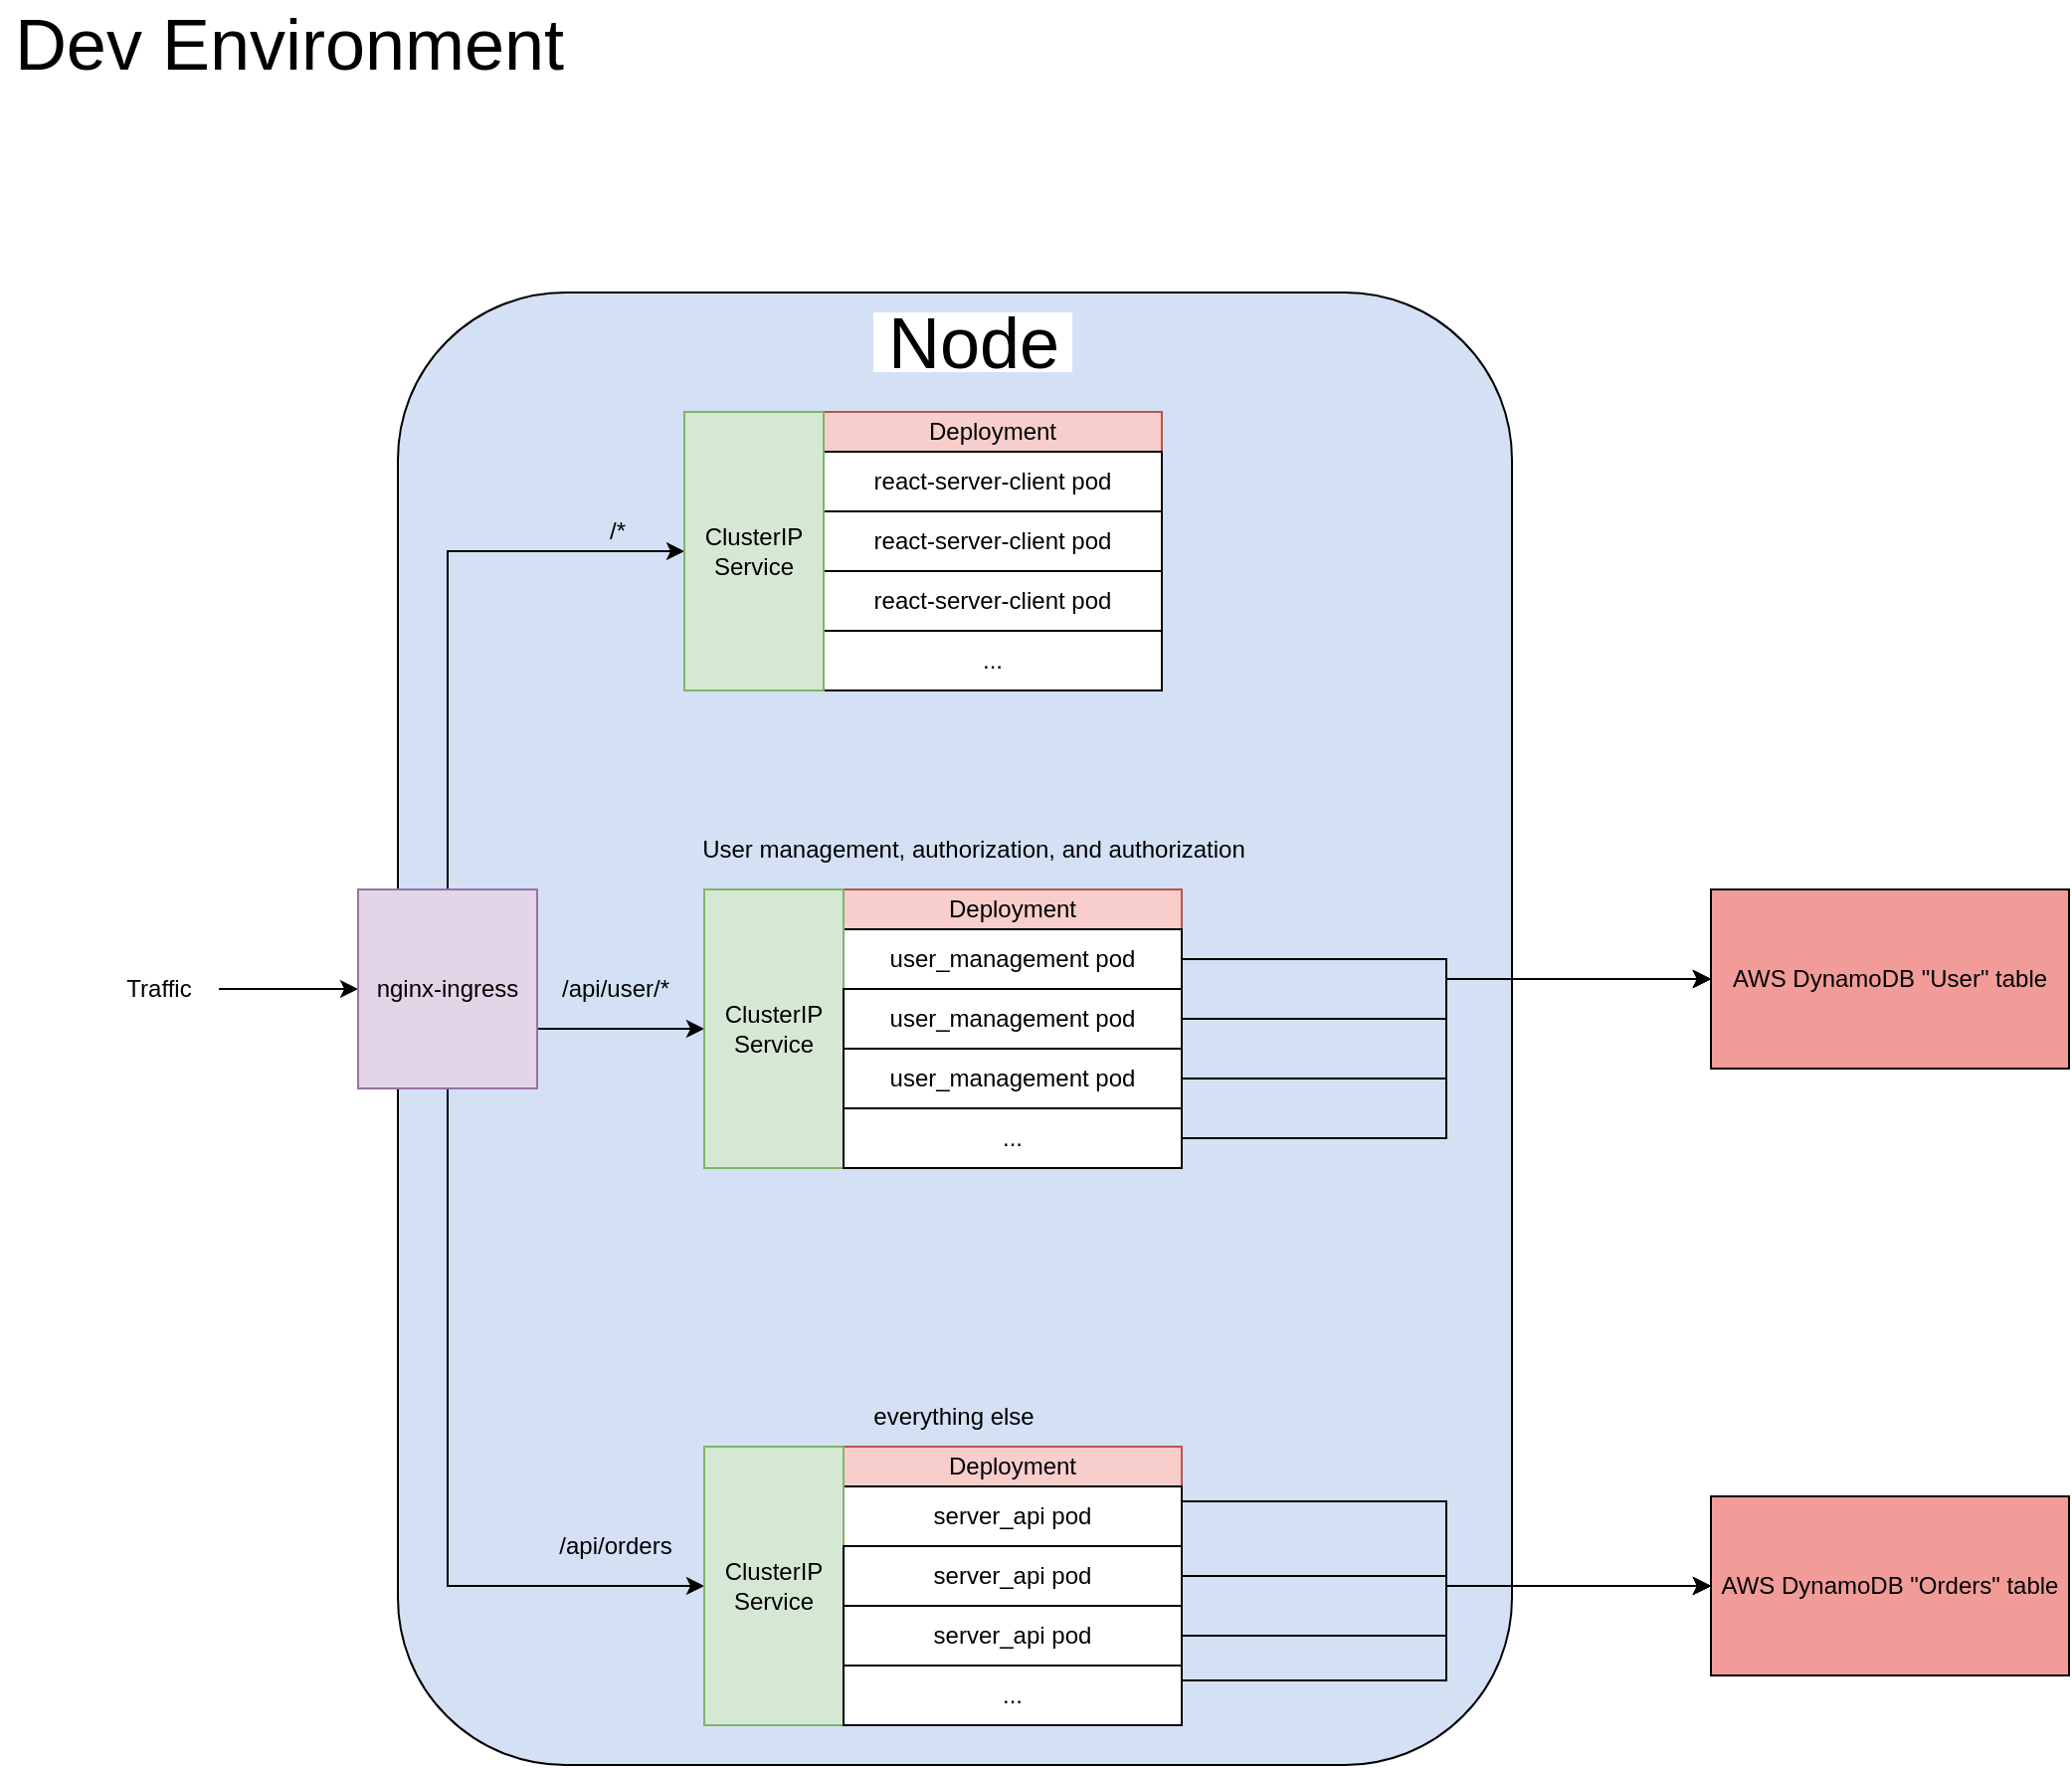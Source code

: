 <mxfile version="14.6.13" type="device" pages="2"><diagram id="BUN0zeX8ErIfLA1Tuo8H" name="Page-1"><mxGraphModel dx="1923" dy="1217" grid="1" gridSize="10" guides="1" tooltips="1" connect="1" arrows="1" fold="1" page="1" pageScale="1" pageWidth="850" pageHeight="1100" math="0" shadow="0"><root><mxCell id="0"/><mxCell id="1" parent="0"/><mxCell id="vpx-vTLtZu9tzauboUVG-4" value="" style="rounded=1;whiteSpace=wrap;html=1;fillColor=#D4E1F5;" vertex="1" parent="1"><mxGeometry x="220" y="240" width="560" height="740" as="geometry"/></mxCell><mxCell id="vpx-vTLtZu9tzauboUVG-1" value="" style="edgeStyle=orthogonalEdgeStyle;rounded=0;orthogonalLoop=1;jettySize=auto;html=1;" edge="1" parent="1" source="NH68k7Bs9rFK-1t2UABl-3" target="NH68k7Bs9rFK-1t2UABl-1"><mxGeometry relative="1" as="geometry"><Array as="points"><mxPoint x="150" y="590"/><mxPoint x="150" y="590"/></Array></mxGeometry></mxCell><mxCell id="NH68k7Bs9rFK-1t2UABl-3" value="Traffic" style="text;html=1;strokeColor=none;fillColor=none;align=center;verticalAlign=middle;whiteSpace=wrap;rounded=0;" parent="1" vertex="1"><mxGeometry x="70" y="575" width="60" height="30" as="geometry"/></mxCell><mxCell id="NH68k7Bs9rFK-1t2UABl-46" style="edgeStyle=orthogonalEdgeStyle;rounded=0;orthogonalLoop=1;jettySize=auto;html=1;exitX=0.5;exitY=0;exitDx=0;exitDy=0;entryX=0;entryY=0.5;entryDx=0;entryDy=0;" parent="1" source="NH68k7Bs9rFK-1t2UABl-1" target="NH68k7Bs9rFK-1t2UABl-45" edge="1"><mxGeometry relative="1" as="geometry"/></mxCell><mxCell id="wJmKBXI6RJ40PAZ7qnUp-2" style="edgeStyle=orthogonalEdgeStyle;rounded=0;orthogonalLoop=1;jettySize=auto;html=1;exitX=0.5;exitY=1;exitDx=0;exitDy=0;" parent="1" source="NH68k7Bs9rFK-1t2UABl-1" target="NH68k7Bs9rFK-1t2UABl-75" edge="1"><mxGeometry relative="1" as="geometry"><Array as="points"><mxPoint x="245" y="610"/></Array></mxGeometry></mxCell><mxCell id="wJmKBXI6RJ40PAZ7qnUp-4" style="edgeStyle=orthogonalEdgeStyle;rounded=0;orthogonalLoop=1;jettySize=auto;html=1;entryX=0;entryY=0.5;entryDx=0;entryDy=0;" parent="1" source="NH68k7Bs9rFK-1t2UABl-1" target="NH68k7Bs9rFK-1t2UABl-85" edge="1"><mxGeometry relative="1" as="geometry"><Array as="points"><mxPoint x="245" y="890"/></Array></mxGeometry></mxCell><mxCell id="NH68k7Bs9rFK-1t2UABl-1" value="nginx-ingress" style="rounded=0;whiteSpace=wrap;html=1;fillColor=#e1d5e7;strokeColor=#9673a6;" parent="1" vertex="1"><mxGeometry x="200" y="540" width="90" height="100" as="geometry"/></mxCell><mxCell id="NH68k7Bs9rFK-1t2UABl-12" value="" style="rounded=0;whiteSpace=wrap;html=1;" parent="1" vertex="1"><mxGeometry x="434" y="300" width="170" height="140" as="geometry"/></mxCell><mxCell id="NH68k7Bs9rFK-1t2UABl-17" value="Deployment" style="rounded=0;whiteSpace=wrap;html=1;fillColor=#f8cecc;strokeColor=#b85450;" parent="1" vertex="1"><mxGeometry x="434" y="300" width="170" height="20" as="geometry"/></mxCell><mxCell id="NH68k7Bs9rFK-1t2UABl-21" value="react-server-client pod" style="rounded=0;whiteSpace=wrap;html=1;" parent="1" vertex="1"><mxGeometry x="434" y="320" width="170" height="30" as="geometry"/></mxCell><mxCell id="NH68k7Bs9rFK-1t2UABl-23" value="react-server-client&amp;nbsp;pod" style="rounded=0;whiteSpace=wrap;html=1;" parent="1" vertex="1"><mxGeometry x="434" y="350" width="170" height="30" as="geometry"/></mxCell><mxCell id="NH68k7Bs9rFK-1t2UABl-24" value="react-server-client&amp;nbsp;pod" style="rounded=0;whiteSpace=wrap;html=1;" parent="1" vertex="1"><mxGeometry x="434" y="380" width="170" height="30" as="geometry"/></mxCell><mxCell id="NH68k7Bs9rFK-1t2UABl-25" value="..." style="rounded=0;whiteSpace=wrap;html=1;" parent="1" vertex="1"><mxGeometry x="434" y="410" width="170" height="30" as="geometry"/></mxCell><mxCell id="NH68k7Bs9rFK-1t2UABl-45" value="ClusterIP Service" style="rounded=0;whiteSpace=wrap;html=1;fillColor=#d5e8d4;strokeColor=#82b366;" parent="1" vertex="1"><mxGeometry x="364" y="300" width="70" height="140" as="geometry"/></mxCell><mxCell id="NH68k7Bs9rFK-1t2UABl-49" value="/api/orders" style="text;html=1;resizable=0;autosize=1;align=center;verticalAlign=middle;points=[];fillColor=none;strokeColor=none;rounded=0;" parent="1" vertex="1"><mxGeometry x="294" y="860" width="70" height="20" as="geometry"/></mxCell><mxCell id="NH68k7Bs9rFK-1t2UABl-50" value="/*" style="text;html=1;resizable=0;autosize=1;align=center;verticalAlign=middle;points=[];fillColor=none;strokeColor=none;rounded=0;" parent="1" vertex="1"><mxGeometry x="320" y="350" width="20" height="20" as="geometry"/></mxCell><mxCell id="NH68k7Bs9rFK-1t2UABl-51" value="" style="rounded=0;whiteSpace=wrap;html=1;" parent="1" vertex="1"><mxGeometry x="444" y="560" width="170" height="120" as="geometry"/></mxCell><mxCell id="NH68k7Bs9rFK-1t2UABl-52" value="Deployment" style="rounded=0;whiteSpace=wrap;html=1;fillColor=#f8cecc;strokeColor=#b85450;" parent="1" vertex="1"><mxGeometry x="444" y="540" width="170" height="20" as="geometry"/></mxCell><mxCell id="vpx-vTLtZu9tzauboUVG-23" style="edgeStyle=orthogonalEdgeStyle;rounded=0;orthogonalLoop=1;jettySize=auto;html=1;exitX=1;exitY=0.5;exitDx=0;exitDy=0;entryX=0;entryY=0.5;entryDx=0;entryDy=0;" edge="1" parent="1" source="NH68k7Bs9rFK-1t2UABl-53" target="vpx-vTLtZu9tzauboUVG-6"><mxGeometry relative="1" as="geometry"/></mxCell><mxCell id="NH68k7Bs9rFK-1t2UABl-53" value="user_management pod" style="rounded=0;whiteSpace=wrap;html=1;" parent="1" vertex="1"><mxGeometry x="444" y="560" width="170" height="30" as="geometry"/></mxCell><mxCell id="NH68k7Bs9rFK-1t2UABl-75" value="ClusterIP Service" style="rounded=0;whiteSpace=wrap;html=1;fillColor=#d5e8d4;strokeColor=#82b366;" parent="1" vertex="1"><mxGeometry x="374" y="540" width="70" height="140" as="geometry"/></mxCell><mxCell id="NH68k7Bs9rFK-1t2UABl-82" value="" style="rounded=0;whiteSpace=wrap;html=1;" parent="1" vertex="1"><mxGeometry x="444" y="840" width="170" height="120" as="geometry"/></mxCell><mxCell id="NH68k7Bs9rFK-1t2UABl-83" value="Deployment" style="rounded=0;whiteSpace=wrap;html=1;fillColor=#f8cecc;strokeColor=#b85450;" parent="1" vertex="1"><mxGeometry x="444" y="820" width="170" height="20" as="geometry"/></mxCell><mxCell id="vpx-vTLtZu9tzauboUVG-15" style="edgeStyle=orthogonalEdgeStyle;rounded=0;orthogonalLoop=1;jettySize=auto;html=1;exitX=1;exitY=0.25;exitDx=0;exitDy=0;entryX=0;entryY=0.5;entryDx=0;entryDy=0;" edge="1" parent="1" source="NH68k7Bs9rFK-1t2UABl-84" target="vpx-vTLtZu9tzauboUVG-7"><mxGeometry relative="1" as="geometry"/></mxCell><mxCell id="NH68k7Bs9rFK-1t2UABl-84" value="server_api pod" style="rounded=0;whiteSpace=wrap;html=1;" parent="1" vertex="1"><mxGeometry x="444" y="840" width="170" height="30" as="geometry"/></mxCell><mxCell id="NH68k7Bs9rFK-1t2UABl-85" value="ClusterIP Service" style="rounded=0;whiteSpace=wrap;html=1;fillColor=#d5e8d4;strokeColor=#82b366;" parent="1" vertex="1"><mxGeometry x="374" y="820" width="70" height="140" as="geometry"/></mxCell><mxCell id="NH68k7Bs9rFK-1t2UABl-95" value="User management, authorization, and authorization" style="text;html=1;resizable=0;autosize=1;align=center;verticalAlign=middle;points=[];fillColor=none;strokeColor=none;rounded=0;labelBackgroundColor=none;" parent="1" vertex="1"><mxGeometry x="364" y="510" width="290" height="20" as="geometry"/></mxCell><mxCell id="qw8Diko-G9ZeuLJR0sN6-1" value="&lt;font style=&quot;font-size: 36px&quot;&gt;Dev Environment&lt;/font&gt;" style="text;html=1;resizable=0;autosize=1;align=center;verticalAlign=middle;points=[];fillColor=none;strokeColor=none;rounded=0;" parent="1" vertex="1"><mxGeometry x="20" y="100" width="290" height="30" as="geometry"/></mxCell><mxCell id="wJmKBXI6RJ40PAZ7qnUp-5" value="/api/user/*" style="text;html=1;resizable=0;autosize=1;align=center;verticalAlign=middle;points=[];fillColor=none;strokeColor=none;rounded=0;" parent="1" vertex="1"><mxGeometry x="294" y="580" width="70" height="20" as="geometry"/></mxCell><mxCell id="vpx-vTLtZu9tzauboUVG-16" style="edgeStyle=orthogonalEdgeStyle;rounded=0;orthogonalLoop=1;jettySize=auto;html=1;exitX=1;exitY=0.5;exitDx=0;exitDy=0;" edge="1" parent="1" source="wJmKBXI6RJ40PAZ7qnUp-6" target="vpx-vTLtZu9tzauboUVG-7"><mxGeometry relative="1" as="geometry"/></mxCell><mxCell id="wJmKBXI6RJ40PAZ7qnUp-6" value="server_api pod" style="rounded=0;whiteSpace=wrap;html=1;" parent="1" vertex="1"><mxGeometry x="444" y="870" width="170" height="30" as="geometry"/></mxCell><mxCell id="vpx-vTLtZu9tzauboUVG-17" style="edgeStyle=orthogonalEdgeStyle;rounded=0;orthogonalLoop=1;jettySize=auto;html=1;exitX=1;exitY=0.5;exitDx=0;exitDy=0;entryX=0;entryY=0.5;entryDx=0;entryDy=0;" edge="1" parent="1" source="wJmKBXI6RJ40PAZ7qnUp-7" target="vpx-vTLtZu9tzauboUVG-7"><mxGeometry relative="1" as="geometry"/></mxCell><mxCell id="wJmKBXI6RJ40PAZ7qnUp-7" value="server_api pod" style="rounded=0;whiteSpace=wrap;html=1;" parent="1" vertex="1"><mxGeometry x="444" y="900" width="170" height="30" as="geometry"/></mxCell><mxCell id="vpx-vTLtZu9tzauboUVG-18" style="edgeStyle=orthogonalEdgeStyle;rounded=0;orthogonalLoop=1;jettySize=auto;html=1;exitX=1;exitY=0.25;exitDx=0;exitDy=0;entryX=0;entryY=0.5;entryDx=0;entryDy=0;" edge="1" parent="1" source="wJmKBXI6RJ40PAZ7qnUp-8" target="vpx-vTLtZu9tzauboUVG-7"><mxGeometry relative="1" as="geometry"/></mxCell><mxCell id="wJmKBXI6RJ40PAZ7qnUp-8" value="..." style="rounded=0;whiteSpace=wrap;html=1;" parent="1" vertex="1"><mxGeometry x="444" y="930" width="170" height="30" as="geometry"/></mxCell><mxCell id="vpx-vTLtZu9tzauboUVG-20" style="edgeStyle=orthogonalEdgeStyle;rounded=0;orthogonalLoop=1;jettySize=auto;html=1;exitX=1;exitY=0.5;exitDx=0;exitDy=0;" edge="1" parent="1" source="wJmKBXI6RJ40PAZ7qnUp-9" target="vpx-vTLtZu9tzauboUVG-6"><mxGeometry relative="1" as="geometry"/></mxCell><mxCell id="wJmKBXI6RJ40PAZ7qnUp-9" value="user_management pod" style="rounded=0;whiteSpace=wrap;html=1;" parent="1" vertex="1"><mxGeometry x="444" y="590" width="170" height="30" as="geometry"/></mxCell><mxCell id="vpx-vTLtZu9tzauboUVG-21" style="edgeStyle=orthogonalEdgeStyle;rounded=0;orthogonalLoop=1;jettySize=auto;html=1;exitX=1;exitY=0.5;exitDx=0;exitDy=0;" edge="1" parent="1" source="wJmKBXI6RJ40PAZ7qnUp-10" target="vpx-vTLtZu9tzauboUVG-6"><mxGeometry relative="1" as="geometry"/></mxCell><mxCell id="wJmKBXI6RJ40PAZ7qnUp-10" value="user_management pod" style="rounded=0;whiteSpace=wrap;html=1;" parent="1" vertex="1"><mxGeometry x="444" y="620" width="170" height="30" as="geometry"/></mxCell><mxCell id="vpx-vTLtZu9tzauboUVG-22" style="edgeStyle=orthogonalEdgeStyle;rounded=0;orthogonalLoop=1;jettySize=auto;html=1;exitX=1;exitY=0.5;exitDx=0;exitDy=0;entryX=0;entryY=0.5;entryDx=0;entryDy=0;" edge="1" parent="1" source="wJmKBXI6RJ40PAZ7qnUp-11" target="vpx-vTLtZu9tzauboUVG-6"><mxGeometry relative="1" as="geometry"/></mxCell><mxCell id="wJmKBXI6RJ40PAZ7qnUp-11" value="..." style="rounded=0;whiteSpace=wrap;html=1;" parent="1" vertex="1"><mxGeometry x="444" y="650" width="170" height="30" as="geometry"/></mxCell><mxCell id="wJmKBXI6RJ40PAZ7qnUp-12" value="everything else" style="text;html=1;resizable=0;autosize=1;align=center;verticalAlign=middle;points=[];fillColor=none;strokeColor=none;rounded=0;labelBackgroundColor=none;" parent="1" vertex="1"><mxGeometry x="449" y="795" width="100" height="20" as="geometry"/></mxCell><mxCell id="vpx-vTLtZu9tzauboUVG-5" value="&lt;font style=&quot;font-size: 36px&quot;&gt;Node&lt;/font&gt;" style="text;html=1;resizable=0;autosize=1;align=center;verticalAlign=middle;points=[];fillColor=#FFFFFF;strokeColor=none;rounded=0;" vertex="1" parent="1"><mxGeometry x="459" y="250" width="100" height="30" as="geometry"/></mxCell><mxCell id="vpx-vTLtZu9tzauboUVG-6" value="AWS DynamoDB &quot;User&quot; table" style="rounded=0;whiteSpace=wrap;html=1;fillColor=#F19C99;" vertex="1" parent="1"><mxGeometry x="880" y="540" width="180" height="90" as="geometry"/></mxCell><mxCell id="vpx-vTLtZu9tzauboUVG-7" value="AWS DynamoDB &quot;Orders&quot; table" style="rounded=0;whiteSpace=wrap;html=1;fillColor=#F19C99;" vertex="1" parent="1"><mxGeometry x="880" y="845" width="180" height="90" as="geometry"/></mxCell></root></mxGraphModel></diagram><diagram id="R4rSdhRdQZI7eO6KIkGB" name="Page-2"><mxGraphModel dx="2243" dy="1285" grid="1" gridSize="10" guides="1" tooltips="1" connect="1" arrows="1" fold="1" page="1" pageScale="1" pageWidth="850" pageHeight="1100" math="0" shadow="0"><root><mxCell id="oFJh5TbJ9YvuWG7Rph3Z-0"/><mxCell id="oFJh5TbJ9YvuWG7Rph3Z-1" parent="oFJh5TbJ9YvuWG7Rph3Z-0"/><mxCell id="oFJh5TbJ9YvuWG7Rph3Z-2" value="" style="edgeStyle=orthogonalEdgeStyle;rounded=0;orthogonalLoop=1;jettySize=auto;html=1;" edge="1" parent="oFJh5TbJ9YvuWG7Rph3Z-1" source="oFJh5TbJ9YvuWG7Rph3Z-3" target="oFJh5TbJ9YvuWG7Rph3Z-6"><mxGeometry relative="1" as="geometry"/></mxCell><mxCell id="oFJh5TbJ9YvuWG7Rph3Z-3" value="Traffic" style="text;html=1;strokeColor=none;fillColor=none;align=center;verticalAlign=middle;whiteSpace=wrap;rounded=0;" vertex="1" parent="oFJh5TbJ9YvuWG7Rph3Z-1"><mxGeometry x="90" y="475" width="60" height="30" as="geometry"/></mxCell><mxCell id="oFJh5TbJ9YvuWG7Rph3Z-4" style="edgeStyle=orthogonalEdgeStyle;rounded=0;orthogonalLoop=1;jettySize=auto;html=1;exitX=0.5;exitY=0;exitDx=0;exitDy=0;entryX=0;entryY=0.5;entryDx=0;entryDy=0;" edge="1" parent="oFJh5TbJ9YvuWG7Rph3Z-1" source="oFJh5TbJ9YvuWG7Rph3Z-6" target="oFJh5TbJ9YvuWG7Rph3Z-22"><mxGeometry relative="1" as="geometry"/></mxCell><mxCell id="oFJh5TbJ9YvuWG7Rph3Z-5" style="edgeStyle=orthogonalEdgeStyle;rounded=0;orthogonalLoop=1;jettySize=auto;html=1;exitX=0.5;exitY=1;exitDx=0;exitDy=0;entryX=0;entryY=0.5;entryDx=0;entryDy=0;" edge="1" parent="oFJh5TbJ9YvuWG7Rph3Z-1" source="oFJh5TbJ9YvuWG7Rph3Z-6" target="oFJh5TbJ9YvuWG7Rph3Z-21"><mxGeometry relative="1" as="geometry"/></mxCell><mxCell id="oFJh5TbJ9YvuWG7Rph3Z-6" value="nginx-ingress" style="rounded=0;whiteSpace=wrap;html=1;fillColor=#e1d5e7;strokeColor=#9673a6;" vertex="1" parent="oFJh5TbJ9YvuWG7Rph3Z-1"><mxGeometry x="200" y="440" width="90" height="100" as="geometry"/></mxCell><mxCell id="oFJh5TbJ9YvuWG7Rph3Z-7" value="" style="rounded=0;whiteSpace=wrap;html=1;" vertex="1" parent="oFJh5TbJ9YvuWG7Rph3Z-1"><mxGeometry x="400" y="300" width="170" height="140" as="geometry"/></mxCell><mxCell id="oFJh5TbJ9YvuWG7Rph3Z-8" value="Deployment" style="rounded=0;whiteSpace=wrap;html=1;fillColor=#f8cecc;strokeColor=#b85450;" vertex="1" parent="oFJh5TbJ9YvuWG7Rph3Z-1"><mxGeometry x="400" y="300" width="170" height="20" as="geometry"/></mxCell><mxCell id="oFJh5TbJ9YvuWG7Rph3Z-9" value="nginx-react-client pod" style="rounded=0;whiteSpace=wrap;html=1;" vertex="1" parent="oFJh5TbJ9YvuWG7Rph3Z-1"><mxGeometry x="400" y="320" width="170" height="30" as="geometry"/></mxCell><mxCell id="oFJh5TbJ9YvuWG7Rph3Z-10" value="nginx-react-client&amp;nbsp;pod" style="rounded=0;whiteSpace=wrap;html=1;" vertex="1" parent="oFJh5TbJ9YvuWG7Rph3Z-1"><mxGeometry x="400" y="350" width="170" height="30" as="geometry"/></mxCell><mxCell id="oFJh5TbJ9YvuWG7Rph3Z-11" value="nginx-react-client&amp;nbsp;pod" style="rounded=0;whiteSpace=wrap;html=1;" vertex="1" parent="oFJh5TbJ9YvuWG7Rph3Z-1"><mxGeometry x="400" y="380" width="170" height="30" as="geometry"/></mxCell><mxCell id="oFJh5TbJ9YvuWG7Rph3Z-12" value="..." style="rounded=0;whiteSpace=wrap;html=1;" vertex="1" parent="oFJh5TbJ9YvuWG7Rph3Z-1"><mxGeometry x="400" y="410" width="170" height="30" as="geometry"/></mxCell><mxCell id="oFJh5TbJ9YvuWG7Rph3Z-13" value="" style="rounded=0;whiteSpace=wrap;html=1;" vertex="1" parent="oFJh5TbJ9YvuWG7Rph3Z-1"><mxGeometry x="400" y="540" width="170" height="140" as="geometry"/></mxCell><mxCell id="oFJh5TbJ9YvuWG7Rph3Z-14" value="Deployment" style="rounded=0;whiteSpace=wrap;html=1;fillColor=#f8cecc;strokeColor=#b85450;" vertex="1" parent="oFJh5TbJ9YvuWG7Rph3Z-1"><mxGeometry x="400" y="540" width="170" height="20" as="geometry"/></mxCell><mxCell id="oFJh5TbJ9YvuWG7Rph3Z-15" value="api-gateway pod" style="rounded=0;whiteSpace=wrap;html=1;" vertex="1" parent="oFJh5TbJ9YvuWG7Rph3Z-1"><mxGeometry x="400" y="560" width="170" height="30" as="geometry"/></mxCell><mxCell id="oFJh5TbJ9YvuWG7Rph3Z-16" style="edgeStyle=orthogonalEdgeStyle;rounded=0;orthogonalLoop=1;jettySize=auto;html=1;exitX=1;exitY=0.25;exitDx=0;exitDy=0;entryX=0;entryY=0.5;entryDx=0;entryDy=0;" edge="1" parent="oFJh5TbJ9YvuWG7Rph3Z-1" source="oFJh5TbJ9YvuWG7Rph3Z-17" target="oFJh5TbJ9YvuWG7Rph3Z-44"><mxGeometry relative="1" as="geometry"/></mxCell><mxCell id="oFJh5TbJ9YvuWG7Rph3Z-17" value="api-gateway pod" style="rounded=0;whiteSpace=wrap;html=1;" vertex="1" parent="oFJh5TbJ9YvuWG7Rph3Z-1"><mxGeometry x="400" y="590" width="170" height="30" as="geometry"/></mxCell><mxCell id="oFJh5TbJ9YvuWG7Rph3Z-18" style="edgeStyle=orthogonalEdgeStyle;rounded=0;orthogonalLoop=1;jettySize=auto;html=1;exitX=1;exitY=0.5;exitDx=0;exitDy=0;entryX=0;entryY=0.5;entryDx=0;entryDy=0;" edge="1" parent="oFJh5TbJ9YvuWG7Rph3Z-1" source="oFJh5TbJ9YvuWG7Rph3Z-19" target="oFJh5TbJ9YvuWG7Rph3Z-38"><mxGeometry relative="1" as="geometry"/></mxCell><mxCell id="oFJh5TbJ9YvuWG7Rph3Z-19" value="api-gateway pod" style="rounded=0;whiteSpace=wrap;html=1;" vertex="1" parent="oFJh5TbJ9YvuWG7Rph3Z-1"><mxGeometry x="400" y="620" width="170" height="30" as="geometry"/></mxCell><mxCell id="oFJh5TbJ9YvuWG7Rph3Z-20" value="..." style="rounded=0;whiteSpace=wrap;html=1;" vertex="1" parent="oFJh5TbJ9YvuWG7Rph3Z-1"><mxGeometry x="400" y="650" width="170" height="30" as="geometry"/></mxCell><mxCell id="oFJh5TbJ9YvuWG7Rph3Z-21" value="ClusterIP Service" style="rounded=0;whiteSpace=wrap;html=1;fillColor=#d5e8d4;strokeColor=#82b366;" vertex="1" parent="oFJh5TbJ9YvuWG7Rph3Z-1"><mxGeometry x="330" y="540" width="70" height="140" as="geometry"/></mxCell><mxCell id="oFJh5TbJ9YvuWG7Rph3Z-22" value="ClusterIP Service" style="rounded=0;whiteSpace=wrap;html=1;fillColor=#d5e8d4;strokeColor=#82b366;" vertex="1" parent="oFJh5TbJ9YvuWG7Rph3Z-1"><mxGeometry x="330" y="300" width="70" height="140" as="geometry"/></mxCell><mxCell id="oFJh5TbJ9YvuWG7Rph3Z-23" value="/api/*" style="text;html=1;resizable=0;autosize=1;align=center;verticalAlign=middle;points=[];fillColor=none;strokeColor=none;rounded=0;" vertex="1" parent="oFJh5TbJ9YvuWG7Rph3Z-1"><mxGeometry x="235" y="610" width="40" height="20" as="geometry"/></mxCell><mxCell id="oFJh5TbJ9YvuWG7Rph3Z-24" value="/*" style="text;html=1;resizable=0;autosize=1;align=center;verticalAlign=middle;points=[];fillColor=none;strokeColor=none;rounded=0;" vertex="1" parent="oFJh5TbJ9YvuWG7Rph3Z-1"><mxGeometry x="245" y="350" width="20" height="20" as="geometry"/></mxCell><mxCell id="oFJh5TbJ9YvuWG7Rph3Z-25" value="" style="rounded=0;whiteSpace=wrap;html=1;" vertex="1" parent="oFJh5TbJ9YvuWG7Rph3Z-1"><mxGeometry x="740" y="420" width="170" height="120" as="geometry"/></mxCell><mxCell id="oFJh5TbJ9YvuWG7Rph3Z-26" value="Deployment" style="rounded=0;whiteSpace=wrap;html=1;fillColor=#f8cecc;strokeColor=#b85450;" vertex="1" parent="oFJh5TbJ9YvuWG7Rph3Z-1"><mxGeometry x="740" y="400" width="170" height="20" as="geometry"/></mxCell><mxCell id="oFJh5TbJ9YvuWG7Rph3Z-27" style="edgeStyle=orthogonalEdgeStyle;rounded=0;orthogonalLoop=1;jettySize=auto;html=1;exitX=1;exitY=0.5;exitDx=0;exitDy=0;entryX=0;entryY=0.5;entryDx=0;entryDy=0;" edge="1" parent="oFJh5TbJ9YvuWG7Rph3Z-1" source="oFJh5TbJ9YvuWG7Rph3Z-28" target="oFJh5TbJ9YvuWG7Rph3Z-29"><mxGeometry relative="1" as="geometry"/></mxCell><mxCell id="oFJh5TbJ9YvuWG7Rph3Z-28" value="user_management pod" style="rounded=0;whiteSpace=wrap;html=1;" vertex="1" parent="oFJh5TbJ9YvuWG7Rph3Z-1"><mxGeometry x="740" y="420" width="170" height="30" as="geometry"/></mxCell><mxCell id="oFJh5TbJ9YvuWG7Rph3Z-29" value="ClusterIP Service" style="rounded=0;whiteSpace=wrap;html=1;fillColor=#d5e8d4;strokeColor=#82b366;" vertex="1" parent="oFJh5TbJ9YvuWG7Rph3Z-1"><mxGeometry x="1000" y="535" width="70" height="140" as="geometry"/></mxCell><mxCell id="oFJh5TbJ9YvuWG7Rph3Z-30" value="" style="endArrow=none;html=1;" edge="1" parent="oFJh5TbJ9YvuWG7Rph3Z-1"><mxGeometry width="50" height="50" relative="1" as="geometry"><mxPoint x="570" y="634.58" as="sourcePoint"/><mxPoint x="620" y="635" as="targetPoint"/></mxGeometry></mxCell><mxCell id="oFJh5TbJ9YvuWG7Rph3Z-31" value="" style="endArrow=none;html=1;" edge="1" parent="oFJh5TbJ9YvuWG7Rph3Z-1"><mxGeometry width="50" height="50" relative="1" as="geometry"><mxPoint x="570" y="664.58" as="sourcePoint"/><mxPoint x="620" y="665" as="targetPoint"/></mxGeometry></mxCell><mxCell id="oFJh5TbJ9YvuWG7Rph3Z-32" value="" style="endArrow=none;html=1;" edge="1" parent="oFJh5TbJ9YvuWG7Rph3Z-1"><mxGeometry width="50" height="50" relative="1" as="geometry"><mxPoint x="570" y="574.58" as="sourcePoint"/><mxPoint x="620" y="575" as="targetPoint"/></mxGeometry></mxCell><mxCell id="oFJh5TbJ9YvuWG7Rph3Z-33" value="" style="endArrow=none;html=1;" edge="1" parent="oFJh5TbJ9YvuWG7Rph3Z-1"><mxGeometry width="50" height="50" relative="1" as="geometry"><mxPoint x="620" y="665" as="sourcePoint"/><mxPoint x="620" y="575" as="targetPoint"/><Array as="points"><mxPoint x="620" y="620"/></Array></mxGeometry></mxCell><mxCell id="oFJh5TbJ9YvuWG7Rph3Z-34" value="" style="rounded=0;whiteSpace=wrap;html=1;" vertex="1" parent="oFJh5TbJ9YvuWG7Rph3Z-1"><mxGeometry x="1070" y="555" width="170" height="120" as="geometry"/></mxCell><mxCell id="oFJh5TbJ9YvuWG7Rph3Z-35" value="Deployment" style="rounded=0;whiteSpace=wrap;html=1;fillColor=#f8cecc;strokeColor=#b85450;" vertex="1" parent="oFJh5TbJ9YvuWG7Rph3Z-1"><mxGeometry x="1070" y="535" width="170" height="20" as="geometry"/></mxCell><mxCell id="oFJh5TbJ9YvuWG7Rph3Z-36" style="edgeStyle=orthogonalEdgeStyle;rounded=0;orthogonalLoop=1;jettySize=auto;html=1;exitX=1;exitY=0.5;exitDx=0;exitDy=0;" edge="1" parent="oFJh5TbJ9YvuWG7Rph3Z-1" source="oFJh5TbJ9YvuWG7Rph3Z-37" target="oFJh5TbJ9YvuWG7Rph3Z-39"><mxGeometry relative="1" as="geometry"/></mxCell><mxCell id="oFJh5TbJ9YvuWG7Rph3Z-37" value="mongodb pod" style="rounded=0;whiteSpace=wrap;html=1;" vertex="1" parent="oFJh5TbJ9YvuWG7Rph3Z-1"><mxGeometry x="1070" y="555" width="170" height="30" as="geometry"/></mxCell><mxCell id="oFJh5TbJ9YvuWG7Rph3Z-38" value="ClusterIP Service" style="rounded=0;whiteSpace=wrap;html=1;fillColor=#d5e8d4;strokeColor=#82b366;" vertex="1" parent="oFJh5TbJ9YvuWG7Rph3Z-1"><mxGeometry x="670" y="400" width="70" height="140" as="geometry"/></mxCell><mxCell id="oFJh5TbJ9YvuWG7Rph3Z-39" value="Persistent Volume" style="rounded=0;whiteSpace=wrap;html=1;labelBackgroundColor=none;fillColor=#fff2cc;strokeColor=#d6b656;" vertex="1" parent="oFJh5TbJ9YvuWG7Rph3Z-1"><mxGeometry x="1310" y="540" width="120" height="60" as="geometry"/></mxCell><mxCell id="oFJh5TbJ9YvuWG7Rph3Z-40" value="" style="rounded=0;whiteSpace=wrap;html=1;" vertex="1" parent="oFJh5TbJ9YvuWG7Rph3Z-1"><mxGeometry x="740" y="700" width="170" height="120" as="geometry"/></mxCell><mxCell id="oFJh5TbJ9YvuWG7Rph3Z-41" value="Deployment" style="rounded=0;whiteSpace=wrap;html=1;fillColor=#f8cecc;strokeColor=#b85450;" vertex="1" parent="oFJh5TbJ9YvuWG7Rph3Z-1"><mxGeometry x="740" y="680" width="170" height="20" as="geometry"/></mxCell><mxCell id="oFJh5TbJ9YvuWG7Rph3Z-42" style="edgeStyle=orthogonalEdgeStyle;rounded=0;orthogonalLoop=1;jettySize=auto;html=1;exitX=1;exitY=0.5;exitDx=0;exitDy=0;entryX=0;entryY=0.5;entryDx=0;entryDy=0;" edge="1" parent="oFJh5TbJ9YvuWG7Rph3Z-1" source="oFJh5TbJ9YvuWG7Rph3Z-43" target="oFJh5TbJ9YvuWG7Rph3Z-29"><mxGeometry relative="1" as="geometry"/></mxCell><mxCell id="oFJh5TbJ9YvuWG7Rph3Z-43" value="server_api pod" style="rounded=0;whiteSpace=wrap;html=1;" vertex="1" parent="oFJh5TbJ9YvuWG7Rph3Z-1"><mxGeometry x="740" y="700" width="170" height="30" as="geometry"/></mxCell><mxCell id="oFJh5TbJ9YvuWG7Rph3Z-44" value="ClusterIP Service" style="rounded=0;whiteSpace=wrap;html=1;fillColor=#d5e8d4;strokeColor=#82b366;" vertex="1" parent="oFJh5TbJ9YvuWG7Rph3Z-1"><mxGeometry x="670" y="680" width="70" height="140" as="geometry"/></mxCell><mxCell id="oFJh5TbJ9YvuWG7Rph3Z-45" value="User management, authorization, and authorization" style="text;html=1;resizable=0;autosize=1;align=center;verticalAlign=middle;points=[];fillColor=none;strokeColor=none;rounded=0;labelBackgroundColor=none;" vertex="1" parent="oFJh5TbJ9YvuWG7Rph3Z-1"><mxGeometry x="660" y="370" width="290" height="20" as="geometry"/></mxCell><mxCell id="oFJh5TbJ9YvuWG7Rph3Z-46" value="Deals with everything else, for example providing a GET route for all your past orders&amp;nbsp;" style="text;html=1;align=center;verticalAlign=middle;resizable=0;points=[];autosize=1;strokeColor=none;" vertex="1" parent="oFJh5TbJ9YvuWG7Rph3Z-1"><mxGeometry x="600" y="830" width="470" height="20" as="geometry"/></mxCell><mxCell id="oFJh5TbJ9YvuWG7Rph3Z-47" value="&lt;font style=&quot;font-size: 36px&quot;&gt;Production Environment (Google Cloud)&lt;/font&gt;" style="text;html=1;resizable=0;autosize=1;align=center;verticalAlign=middle;points=[];fillColor=none;strokeColor=none;rounded=0;" vertex="1" parent="oFJh5TbJ9YvuWG7Rph3Z-1"><mxGeometry x="20" y="190" width="650" height="30" as="geometry"/></mxCell></root></mxGraphModel></diagram></mxfile>